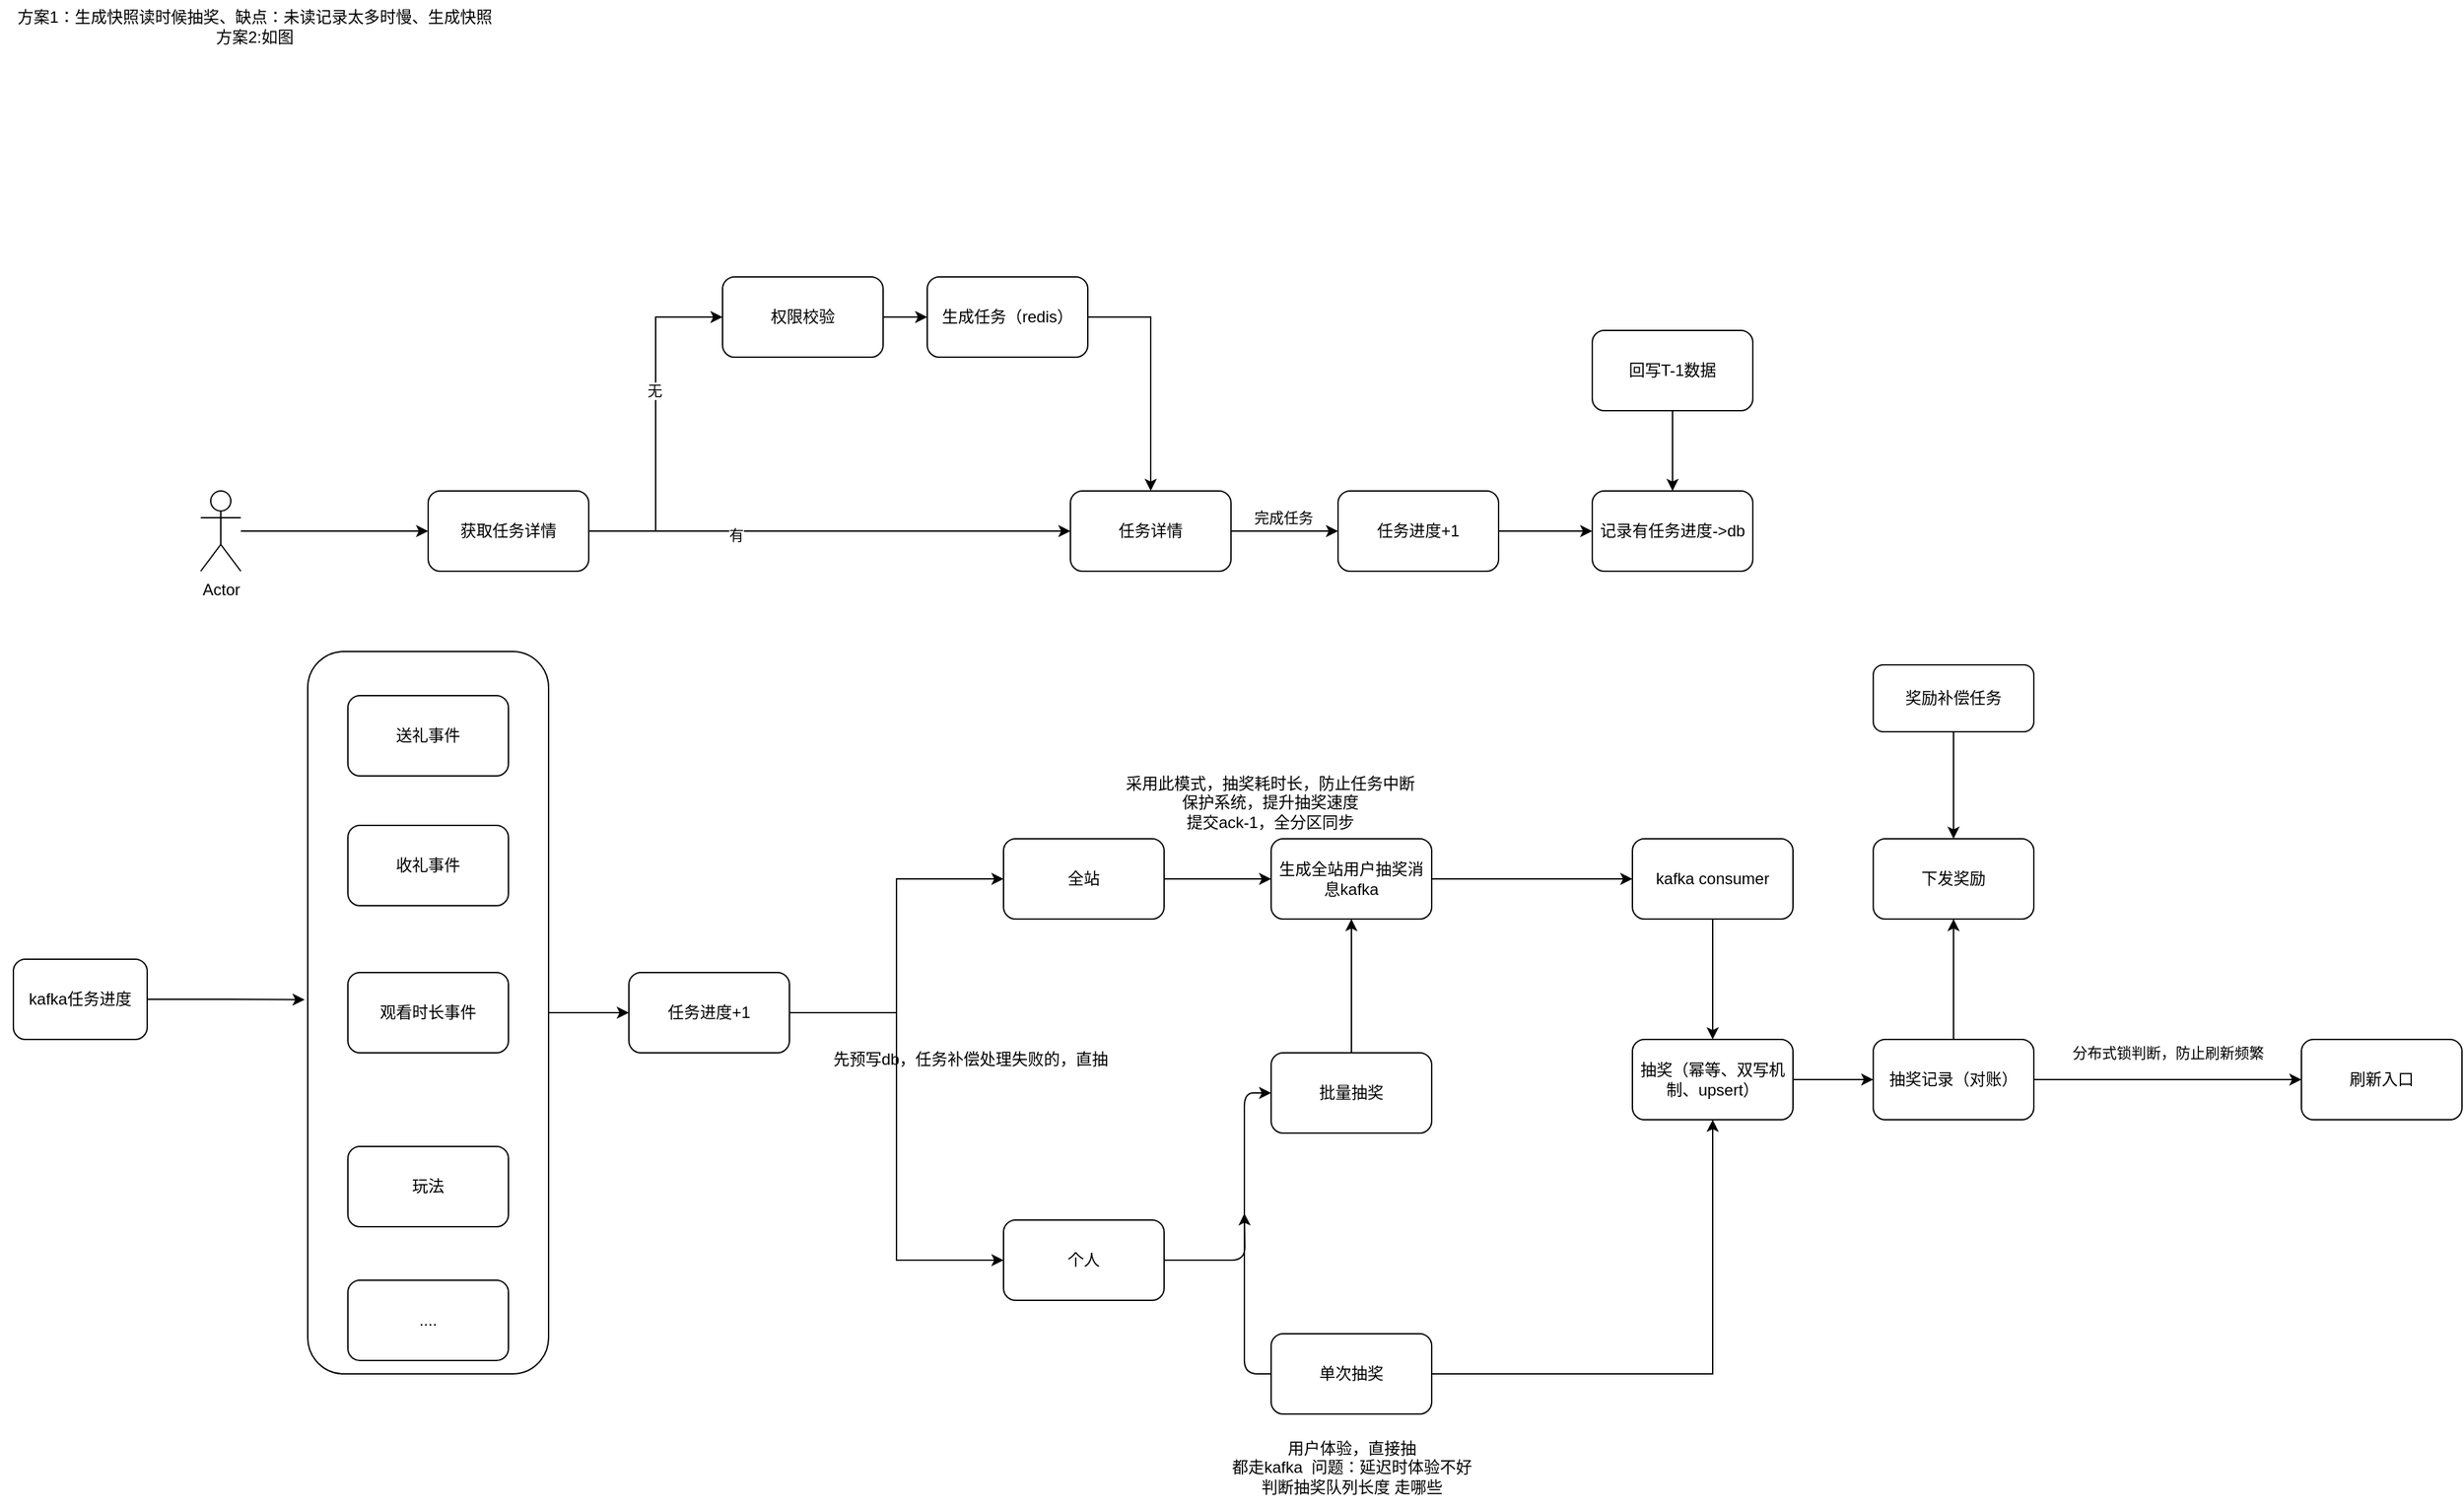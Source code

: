 <mxfile version="21.6.6" type="github">
  <diagram name="第 1 页" id="5y6Xqfj9AS7hxCkcyC5c">
    <mxGraphModel dx="1536" dy="2002" grid="1" gridSize="10" guides="1" tooltips="1" connect="1" arrows="1" fold="1" page="1" pageScale="1" pageWidth="827" pageHeight="1169" math="0" shadow="0">
      <root>
        <mxCell id="0" />
        <mxCell id="1" parent="0" />
        <mxCell id="maS5teIkq-afN_RNYWQt-8" style="edgeStyle=orthogonalEdgeStyle;rounded=0;orthogonalLoop=1;jettySize=auto;html=1;exitX=1;exitY=0.5;exitDx=0;exitDy=0;entryX=0;entryY=0.5;entryDx=0;entryDy=0;" parent="1" source="maS5teIkq-afN_RNYWQt-6" target="eDOVY2akEdQwVWCUJnqj-24" edge="1">
          <mxGeometry relative="1" as="geometry" />
        </mxCell>
        <mxCell id="maS5teIkq-afN_RNYWQt-6" value="" style="rounded=1;whiteSpace=wrap;html=1;" parent="1" vertex="1">
          <mxGeometry x="240" y="130" width="180" height="540" as="geometry" />
        </mxCell>
        <mxCell id="eDOVY2akEdQwVWCUJnqj-37" style="edgeStyle=orthogonalEdgeStyle;rounded=0;orthogonalLoop=1;jettySize=auto;html=1;entryX=0;entryY=0.5;entryDx=0;entryDy=0;" parent="1" source="7tZ6_LmN9otQWTiCPjQR-2" target="7tZ6_LmN9otQWTiCPjQR-3" edge="1">
          <mxGeometry relative="1" as="geometry" />
        </mxCell>
        <mxCell id="7tZ6_LmN9otQWTiCPjQR-2" value="Actor" style="shape=umlActor;verticalLabelPosition=bottom;verticalAlign=top;html=1;outlineConnect=0;rounded=1;" parent="1" vertex="1">
          <mxGeometry x="160" y="10" width="30" height="60" as="geometry" />
        </mxCell>
        <mxCell id="7tZ6_LmN9otQWTiCPjQR-15" style="edgeStyle=orthogonalEdgeStyle;orthogonalLoop=1;jettySize=auto;html=1;" parent="1" source="7tZ6_LmN9otQWTiCPjQR-3" target="7tZ6_LmN9otQWTiCPjQR-4" edge="1">
          <mxGeometry relative="1" as="geometry" />
        </mxCell>
        <mxCell id="eDOVY2akEdQwVWCUJnqj-32" value="有" style="edgeLabel;html=1;align=center;verticalAlign=middle;resizable=0;points=[];" parent="7tZ6_LmN9otQWTiCPjQR-15" vertex="1" connectable="0">
          <mxGeometry x="-0.392" y="-3" relative="1" as="geometry">
            <mxPoint as="offset" />
          </mxGeometry>
        </mxCell>
        <mxCell id="eDOVY2akEdQwVWCUJnqj-33" style="edgeStyle=orthogonalEdgeStyle;rounded=0;orthogonalLoop=1;jettySize=auto;html=1;exitX=1;exitY=0.5;exitDx=0;exitDy=0;entryX=0;entryY=0.5;entryDx=0;entryDy=0;" parent="1" source="7tZ6_LmN9otQWTiCPjQR-3" target="7tZ6_LmN9otQWTiCPjQR-8" edge="1">
          <mxGeometry relative="1" as="geometry" />
        </mxCell>
        <mxCell id="eDOVY2akEdQwVWCUJnqj-36" value="无" style="edgeLabel;html=1;align=center;verticalAlign=middle;resizable=0;points=[];" parent="eDOVY2akEdQwVWCUJnqj-33" vertex="1" connectable="0">
          <mxGeometry x="0.2" y="1" relative="1" as="geometry">
            <mxPoint y="1" as="offset" />
          </mxGeometry>
        </mxCell>
        <mxCell id="7tZ6_LmN9otQWTiCPjQR-3" value="获取任务详情" style="rounded=1;whiteSpace=wrap;html=1;" parent="1" vertex="1">
          <mxGeometry x="330" y="10" width="120" height="60" as="geometry" />
        </mxCell>
        <mxCell id="7tZ6_LmN9otQWTiCPjQR-20" style="edgeStyle=orthogonalEdgeStyle;orthogonalLoop=1;jettySize=auto;html=1;entryX=0;entryY=0.5;entryDx=0;entryDy=0;" parent="1" source="7tZ6_LmN9otQWTiCPjQR-4" target="7tZ6_LmN9otQWTiCPjQR-19" edge="1">
          <mxGeometry relative="1" as="geometry" />
        </mxCell>
        <mxCell id="7tZ6_LmN9otQWTiCPjQR-21" value="完成任务&lt;br&gt;" style="edgeLabel;html=1;align=center;verticalAlign=middle;resizable=0;points=[];" parent="7tZ6_LmN9otQWTiCPjQR-20" vertex="1" connectable="0">
          <mxGeometry x="-0.025" y="3" relative="1" as="geometry">
            <mxPoint y="-7" as="offset" />
          </mxGeometry>
        </mxCell>
        <mxCell id="7tZ6_LmN9otQWTiCPjQR-4" value="任务详情" style="rounded=1;whiteSpace=wrap;html=1;" parent="1" vertex="1">
          <mxGeometry x="810" y="10" width="120" height="60" as="geometry" />
        </mxCell>
        <mxCell id="eDOVY2akEdQwVWCUJnqj-34" value="" style="edgeStyle=orthogonalEdgeStyle;rounded=0;orthogonalLoop=1;jettySize=auto;html=1;" parent="1" source="7tZ6_LmN9otQWTiCPjQR-8" target="7tZ6_LmN9otQWTiCPjQR-9" edge="1">
          <mxGeometry relative="1" as="geometry" />
        </mxCell>
        <mxCell id="7tZ6_LmN9otQWTiCPjQR-8" value="权限校验" style="rounded=1;whiteSpace=wrap;html=1;" parent="1" vertex="1">
          <mxGeometry x="550" y="-150" width="120" height="60" as="geometry" />
        </mxCell>
        <mxCell id="eDOVY2akEdQwVWCUJnqj-35" style="edgeStyle=orthogonalEdgeStyle;rounded=0;orthogonalLoop=1;jettySize=auto;html=1;exitX=1;exitY=0.5;exitDx=0;exitDy=0;" parent="1" source="7tZ6_LmN9otQWTiCPjQR-9" target="7tZ6_LmN9otQWTiCPjQR-4" edge="1">
          <mxGeometry relative="1" as="geometry" />
        </mxCell>
        <mxCell id="7tZ6_LmN9otQWTiCPjQR-9" value="生成任务（redis）" style="rounded=1;whiteSpace=wrap;html=1;" parent="1" vertex="1">
          <mxGeometry x="703" y="-150" width="120" height="60" as="geometry" />
        </mxCell>
        <mxCell id="7tZ6_LmN9otQWTiCPjQR-25" style="edgeStyle=orthogonalEdgeStyle;orthogonalLoop=1;jettySize=auto;html=1;exitX=1;exitY=0.5;exitDx=0;exitDy=0;entryX=0;entryY=0.5;entryDx=0;entryDy=0;" parent="1" source="7tZ6_LmN9otQWTiCPjQR-19" target="7tZ6_LmN9otQWTiCPjQR-24" edge="1">
          <mxGeometry relative="1" as="geometry" />
        </mxCell>
        <mxCell id="7tZ6_LmN9otQWTiCPjQR-19" value="任务进度+1" style="rounded=1;whiteSpace=wrap;html=1;" parent="1" vertex="1">
          <mxGeometry x="1010" y="10" width="120" height="60" as="geometry" />
        </mxCell>
        <mxCell id="7tZ6_LmN9otQWTiCPjQR-24" value="记录有任务进度-&amp;gt;db" style="rounded=1;whiteSpace=wrap;html=1;" parent="1" vertex="1">
          <mxGeometry x="1200" y="10" width="120" height="60" as="geometry" />
        </mxCell>
        <mxCell id="7tZ6_LmN9otQWTiCPjQR-27" style="edgeStyle=orthogonalEdgeStyle;orthogonalLoop=1;jettySize=auto;html=1;exitX=0.5;exitY=1;exitDx=0;exitDy=0;entryX=0.5;entryY=0;entryDx=0;entryDy=0;" parent="1" source="7tZ6_LmN9otQWTiCPjQR-26" target="7tZ6_LmN9otQWTiCPjQR-24" edge="1">
          <mxGeometry relative="1" as="geometry" />
        </mxCell>
        <mxCell id="7tZ6_LmN9otQWTiCPjQR-26" value="回写T-1数据" style="rounded=1;whiteSpace=wrap;html=1;" parent="1" vertex="1">
          <mxGeometry x="1200" y="-110" width="120" height="60" as="geometry" />
        </mxCell>
        <mxCell id="7tZ6_LmN9otQWTiCPjQR-47" style="edgeStyle=orthogonalEdgeStyle;orthogonalLoop=1;jettySize=auto;html=1;exitX=0;exitY=0.5;exitDx=0;exitDy=0;entryX=0;entryY=0.5;entryDx=0;entryDy=0;" parent="1" source="7tZ6_LmN9otQWTiCPjQR-42" target="7tZ6_LmN9otQWTiCPjQR-34" edge="1">
          <mxGeometry relative="1" as="geometry" />
        </mxCell>
        <mxCell id="7tZ6_LmN9otQWTiCPjQR-50" style="edgeStyle=orthogonalEdgeStyle;orthogonalLoop=1;jettySize=auto;html=1;exitX=1;exitY=0.5;exitDx=0;exitDy=0;" parent="1" source="7tZ6_LmN9otQWTiCPjQR-32" edge="1">
          <mxGeometry relative="1" as="geometry">
            <mxPoint x="940" y="550" as="targetPoint" />
          </mxGeometry>
        </mxCell>
        <mxCell id="7tZ6_LmN9otQWTiCPjQR-32" value="个人" style="rounded=1;whiteSpace=wrap;html=1;" parent="1" vertex="1">
          <mxGeometry x="760" y="555" width="120" height="60" as="geometry" />
        </mxCell>
        <mxCell id="7tZ6_LmN9otQWTiCPjQR-45" style="edgeStyle=orthogonalEdgeStyle;orthogonalLoop=1;jettySize=auto;html=1;exitX=1;exitY=0.5;exitDx=0;exitDy=0;entryX=0;entryY=0.5;entryDx=0;entryDy=0;" parent="1" source="7tZ6_LmN9otQWTiCPjQR-33" target="7tZ6_LmN9otQWTiCPjQR-36" edge="1">
          <mxGeometry relative="1" as="geometry" />
        </mxCell>
        <mxCell id="7tZ6_LmN9otQWTiCPjQR-33" value="全站" style="rounded=1;whiteSpace=wrap;html=1;" parent="1" vertex="1">
          <mxGeometry x="760" y="270" width="120" height="60" as="geometry" />
        </mxCell>
        <mxCell id="7tZ6_LmN9otQWTiCPjQR-46" style="edgeStyle=orthogonalEdgeStyle;orthogonalLoop=1;jettySize=auto;html=1;entryX=0.5;entryY=1;entryDx=0;entryDy=0;" parent="1" source="7tZ6_LmN9otQWTiCPjQR-34" target="7tZ6_LmN9otQWTiCPjQR-36" edge="1">
          <mxGeometry relative="1" as="geometry" />
        </mxCell>
        <mxCell id="7tZ6_LmN9otQWTiCPjQR-34" value="批量抽奖" style="rounded=1;whiteSpace=wrap;html=1;" parent="1" vertex="1">
          <mxGeometry x="960" y="430" width="120" height="60" as="geometry" />
        </mxCell>
        <mxCell id="eDOVY2akEdQwVWCUJnqj-9" value="" style="edgeStyle=orthogonalEdgeStyle;rounded=0;orthogonalLoop=1;jettySize=auto;html=1;" parent="1" source="7tZ6_LmN9otQWTiCPjQR-35" target="eDOVY2akEdQwVWCUJnqj-8" edge="1">
          <mxGeometry relative="1" as="geometry" />
        </mxCell>
        <mxCell id="7tZ6_LmN9otQWTiCPjQR-35" value="抽奖（幂等、双写机制、upsert）" style="rounded=1;whiteSpace=wrap;html=1;" parent="1" vertex="1">
          <mxGeometry x="1230" y="420" width="120" height="60" as="geometry" />
        </mxCell>
        <mxCell id="eDOVY2akEdQwVWCUJnqj-39" style="edgeStyle=orthogonalEdgeStyle;rounded=0;orthogonalLoop=1;jettySize=auto;html=1;entryX=0;entryY=0.5;entryDx=0;entryDy=0;" parent="1" source="7tZ6_LmN9otQWTiCPjQR-36" target="eDOVY2akEdQwVWCUJnqj-1" edge="1">
          <mxGeometry relative="1" as="geometry" />
        </mxCell>
        <mxCell id="7tZ6_LmN9otQWTiCPjQR-36" value="生成全站用户抽奖消息kafka" style="rounded=1;whiteSpace=wrap;html=1;" parent="1" vertex="1">
          <mxGeometry x="960" y="270" width="120" height="60" as="geometry" />
        </mxCell>
        <mxCell id="eDOVY2akEdQwVWCUJnqj-6" style="edgeStyle=orthogonalEdgeStyle;rounded=0;orthogonalLoop=1;jettySize=auto;html=1;exitX=1;exitY=0.5;exitDx=0;exitDy=0;" parent="1" source="7tZ6_LmN9otQWTiCPjQR-42" target="7tZ6_LmN9otQWTiCPjQR-35" edge="1">
          <mxGeometry relative="1" as="geometry" />
        </mxCell>
        <mxCell id="7tZ6_LmN9otQWTiCPjQR-42" value="单次抽奖" style="rounded=1;whiteSpace=wrap;html=1;" parent="1" vertex="1">
          <mxGeometry x="960" y="640" width="120" height="60" as="geometry" />
        </mxCell>
        <mxCell id="eDOVY2akEdQwVWCUJnqj-7" value="" style="edgeStyle=orthogonalEdgeStyle;rounded=0;orthogonalLoop=1;jettySize=auto;html=1;" parent="1" source="eDOVY2akEdQwVWCUJnqj-1" target="7tZ6_LmN9otQWTiCPjQR-35" edge="1">
          <mxGeometry relative="1" as="geometry" />
        </mxCell>
        <mxCell id="eDOVY2akEdQwVWCUJnqj-1" value="kafka consumer" style="rounded=1;whiteSpace=wrap;html=1;" parent="1" vertex="1">
          <mxGeometry x="1230" y="270" width="120" height="60" as="geometry" />
        </mxCell>
        <mxCell id="eDOVY2akEdQwVWCUJnqj-12" style="edgeStyle=orthogonalEdgeStyle;rounded=0;orthogonalLoop=1;jettySize=auto;html=1;entryX=0;entryY=0.5;entryDx=0;entryDy=0;" parent="1" source="eDOVY2akEdQwVWCUJnqj-8" target="eDOVY2akEdQwVWCUJnqj-11" edge="1">
          <mxGeometry relative="1" as="geometry" />
        </mxCell>
        <mxCell id="eDOVY2akEdQwVWCUJnqj-14" value="分布式锁判断，防止刷新频繁" style="edgeLabel;html=1;align=center;verticalAlign=middle;resizable=0;points=[];" parent="eDOVY2akEdQwVWCUJnqj-12" vertex="1" connectable="0">
          <mxGeometry x="-0.283" y="3" relative="1" as="geometry">
            <mxPoint x="28" y="-17" as="offset" />
          </mxGeometry>
        </mxCell>
        <mxCell id="eDOVY2akEdQwVWCUJnqj-20" style="edgeStyle=orthogonalEdgeStyle;rounded=0;orthogonalLoop=1;jettySize=auto;html=1;exitX=0.5;exitY=0;exitDx=0;exitDy=0;entryX=0.5;entryY=1;entryDx=0;entryDy=0;" parent="1" source="eDOVY2akEdQwVWCUJnqj-8" target="eDOVY2akEdQwVWCUJnqj-19" edge="1">
          <mxGeometry relative="1" as="geometry" />
        </mxCell>
        <mxCell id="eDOVY2akEdQwVWCUJnqj-8" value="抽奖记录（对账）" style="rounded=1;whiteSpace=wrap;html=1;" parent="1" vertex="1">
          <mxGeometry x="1410" y="420" width="120" height="60" as="geometry" />
        </mxCell>
        <mxCell id="eDOVY2akEdQwVWCUJnqj-11" value="刷新入口" style="rounded=1;whiteSpace=wrap;html=1;" parent="1" vertex="1">
          <mxGeometry x="1730" y="420" width="120" height="60" as="geometry" />
        </mxCell>
        <mxCell id="eDOVY2akEdQwVWCUJnqj-16" value="采用此模式，抽奖耗时长，防止任务中断&lt;br&gt;保护系统，提升抽奖速度&lt;br&gt;提交ack-1，全分区同步" style="text;html=1;align=center;verticalAlign=middle;resizable=0;points=[];autosize=1;strokeColor=none;fillColor=none;" parent="1" vertex="1">
          <mxGeometry x="839" y="213" width="240" height="60" as="geometry" />
        </mxCell>
        <mxCell id="eDOVY2akEdQwVWCUJnqj-17" value="用户体验，直接抽&lt;br&gt;都走kafka&amp;nbsp; 问题：延迟时体验不好&lt;br&gt;判断抽奖队列长度 走哪些" style="text;html=1;align=center;verticalAlign=middle;resizable=0;points=[];autosize=1;strokeColor=none;fillColor=none;" parent="1" vertex="1">
          <mxGeometry x="920" y="710" width="200" height="60" as="geometry" />
        </mxCell>
        <mxCell id="eDOVY2akEdQwVWCUJnqj-22" value="" style="edgeStyle=orthogonalEdgeStyle;rounded=0;orthogonalLoop=1;jettySize=auto;html=1;" parent="1" source="eDOVY2akEdQwVWCUJnqj-18" target="eDOVY2akEdQwVWCUJnqj-19" edge="1">
          <mxGeometry relative="1" as="geometry" />
        </mxCell>
        <mxCell id="eDOVY2akEdQwVWCUJnqj-18" value="奖励补偿任务" style="rounded=1;whiteSpace=wrap;html=1;" parent="1" vertex="1">
          <mxGeometry x="1410" y="140" width="120" height="50" as="geometry" />
        </mxCell>
        <mxCell id="eDOVY2akEdQwVWCUJnqj-19" value="下发奖励" style="rounded=1;whiteSpace=wrap;html=1;" parent="1" vertex="1">
          <mxGeometry x="1410" y="270" width="120" height="60" as="geometry" />
        </mxCell>
        <mxCell id="maS5teIkq-afN_RNYWQt-10" style="edgeStyle=orthogonalEdgeStyle;rounded=0;orthogonalLoop=1;jettySize=auto;html=1;exitX=1;exitY=0.5;exitDx=0;exitDy=0;entryX=-0.013;entryY=0.482;entryDx=0;entryDy=0;entryPerimeter=0;" parent="1" source="eDOVY2akEdQwVWCUJnqj-23" target="maS5teIkq-afN_RNYWQt-6" edge="1">
          <mxGeometry relative="1" as="geometry" />
        </mxCell>
        <mxCell id="eDOVY2akEdQwVWCUJnqj-23" value="kafka任务进度" style="rounded=1;whiteSpace=wrap;html=1;" parent="1" vertex="1">
          <mxGeometry x="20" y="360" width="100" height="60" as="geometry" />
        </mxCell>
        <mxCell id="eDOVY2akEdQwVWCUJnqj-26" style="edgeStyle=orthogonalEdgeStyle;rounded=0;orthogonalLoop=1;jettySize=auto;html=1;exitX=1;exitY=0.5;exitDx=0;exitDy=0;entryX=0;entryY=0.5;entryDx=0;entryDy=0;" parent="1" source="eDOVY2akEdQwVWCUJnqj-24" target="7tZ6_LmN9otQWTiCPjQR-33" edge="1">
          <mxGeometry relative="1" as="geometry" />
        </mxCell>
        <mxCell id="eDOVY2akEdQwVWCUJnqj-27" style="edgeStyle=orthogonalEdgeStyle;rounded=0;orthogonalLoop=1;jettySize=auto;html=1;exitX=1;exitY=0.5;exitDx=0;exitDy=0;entryX=0;entryY=0.5;entryDx=0;entryDy=0;" parent="1" source="eDOVY2akEdQwVWCUJnqj-24" target="7tZ6_LmN9otQWTiCPjQR-32" edge="1">
          <mxGeometry relative="1" as="geometry" />
        </mxCell>
        <mxCell id="eDOVY2akEdQwVWCUJnqj-24" value="任务进度+1" style="rounded=1;whiteSpace=wrap;html=1;" parent="1" vertex="1">
          <mxGeometry x="480" y="370" width="120" height="60" as="geometry" />
        </mxCell>
        <mxCell id="maS5teIkq-afN_RNYWQt-1" value="送礼事件" style="rounded=1;whiteSpace=wrap;html=1;" parent="1" vertex="1">
          <mxGeometry x="270" y="163" width="120" height="60" as="geometry" />
        </mxCell>
        <mxCell id="maS5teIkq-afN_RNYWQt-2" value="收礼事件" style="rounded=1;whiteSpace=wrap;html=1;" parent="1" vertex="1">
          <mxGeometry x="270" y="260" width="120" height="60" as="geometry" />
        </mxCell>
        <mxCell id="maS5teIkq-afN_RNYWQt-3" value="观看时长事件" style="rounded=1;whiteSpace=wrap;html=1;" parent="1" vertex="1">
          <mxGeometry x="270" y="370" width="120" height="60" as="geometry" />
        </mxCell>
        <mxCell id="maS5teIkq-afN_RNYWQt-4" value="玩法" style="rounded=1;whiteSpace=wrap;html=1;" parent="1" vertex="1">
          <mxGeometry x="270" y="500" width="120" height="60" as="geometry" />
        </mxCell>
        <mxCell id="maS5teIkq-afN_RNYWQt-5" value="...." style="rounded=1;whiteSpace=wrap;html=1;" parent="1" vertex="1">
          <mxGeometry x="270" y="600" width="120" height="60" as="geometry" />
        </mxCell>
        <mxCell id="rMzZO2Xu6Sd9lxV6x5ht-1" value="方案1：生成快照读时候抽奖、缺点：未读记录太多时慢、生成快照&lt;br&gt;方案2:如图" style="text;html=1;align=center;verticalAlign=middle;resizable=0;points=[];autosize=1;strokeColor=none;fillColor=none;" parent="1" vertex="1">
          <mxGeometry x="10" y="-357" width="380" height="40" as="geometry" />
        </mxCell>
        <mxCell id="tANXUXv48WDWBPQAN_tU-1" value="先预写db，任务补偿处理失败的，直抽" style="text;html=1;align=center;verticalAlign=middle;resizable=0;points=[];autosize=1;strokeColor=none;fillColor=none;" vertex="1" parent="1">
          <mxGeometry x="620" y="420" width="230" height="30" as="geometry" />
        </mxCell>
      </root>
    </mxGraphModel>
  </diagram>
</mxfile>

